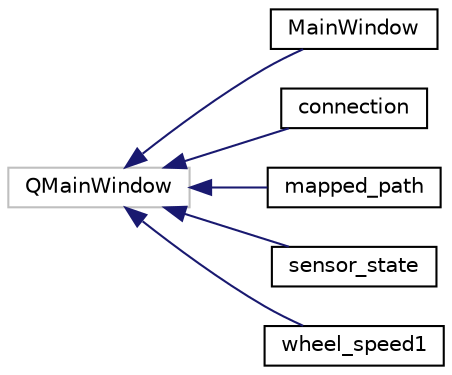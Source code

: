 digraph "Graficzna hierarchia klas"
{
 // LATEX_PDF_SIZE
  edge [fontname="Helvetica",fontsize="10",labelfontname="Helvetica",labelfontsize="10"];
  node [fontname="Helvetica",fontsize="10",shape=record];
  rankdir="LR";
  Node1 [label="QMainWindow",height=0.2,width=0.4,color="grey75", fillcolor="white", style="filled",tooltip=" "];
  Node1 -> Node0 [dir="back",color="midnightblue",fontsize="10",style="solid",fontname="Helvetica"];
  Node0 [label="MainWindow",height=0.2,width=0.4,color="black", fillcolor="white", style="filled",URL="$class_main_window.html",tooltip=" "];
  Node1 -> Node3 [dir="back",color="midnightblue",fontsize="10",style="solid",fontname="Helvetica"];
  Node3 [label="connection",height=0.2,width=0.4,color="black", fillcolor="white", style="filled",URL="$classconnection.html",tooltip="Klasa Connection."];
  Node1 -> Node4 [dir="back",color="midnightblue",fontsize="10",style="solid",fontname="Helvetica"];
  Node4 [label="mapped_path",height=0.2,width=0.4,color="black", fillcolor="white", style="filled",URL="$classmapped__path.html",tooltip=" "];
  Node1 -> Node5 [dir="back",color="midnightblue",fontsize="10",style="solid",fontname="Helvetica"];
  Node5 [label="sensor_state",height=0.2,width=0.4,color="black", fillcolor="white", style="filled",URL="$classsensor__state.html",tooltip=" "];
  Node1 -> Node6 [dir="back",color="midnightblue",fontsize="10",style="solid",fontname="Helvetica"];
  Node6 [label="wheel_speed1",height=0.2,width=0.4,color="black", fillcolor="white", style="filled",URL="$classwheel__speed1.html",tooltip=" "];
}
